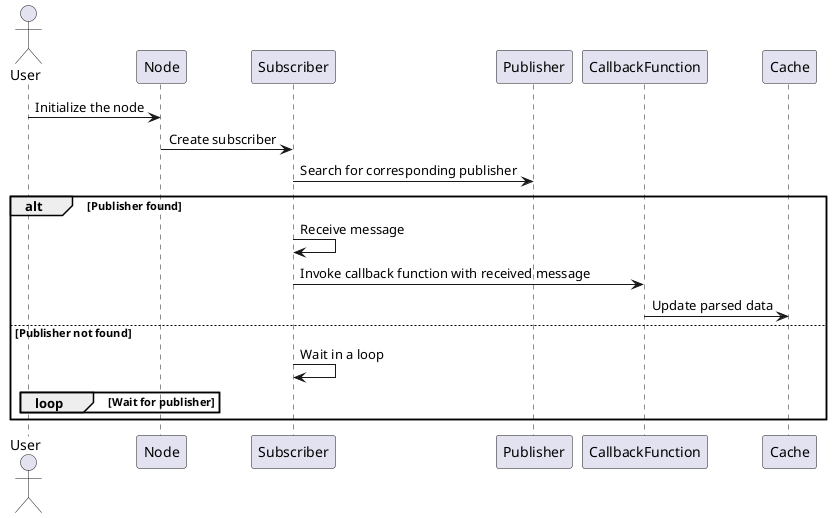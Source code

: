 @startuml
actor User
participant Node
participant Subscriber
participant Publisher
participant CallbackFunction
participant Cache

User -> Node: Initialize the node
Node -> Subscriber: Create subscriber
Subscriber -> Publisher: Search for corresponding publisher
alt Publisher found
    Subscriber -> Subscriber: Receive message
    Subscriber -> CallbackFunction: Invoke callback function with received message
    CallbackFunction -> Cache: Update parsed data
else Publisher not found
    Subscriber -> Subscriber: Wait in a loop
    loop Wait for publisher
    end
end
@enduml
